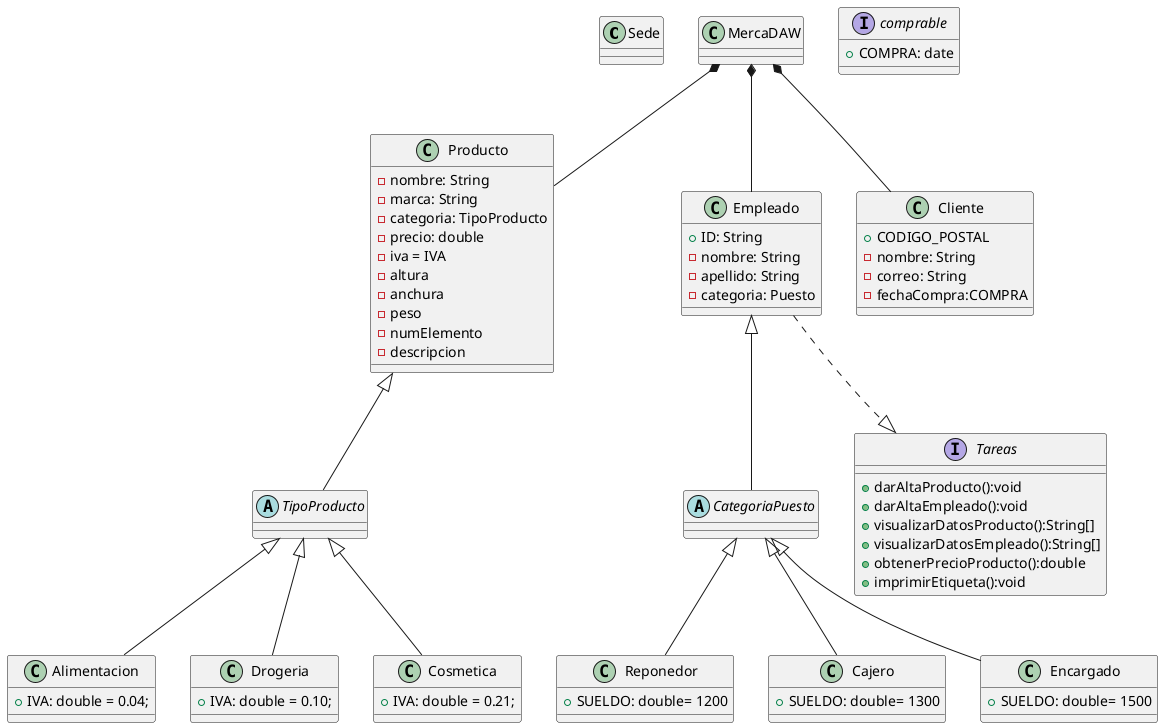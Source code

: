 
@startuml diagrama de clase 

class Sede {}
class MercaDAW{}
class Producto{
   - nombre: String
   - marca: String
   - categoria: TipoProducto
   - precio: double
   - iva = IVA
   - altura
   - anchura 
   - peso
   - numElemento
   - descripcion

}
abstract TipoProducto{
     
}
class Alimentacion{
   + IVA: double = 0.04;
}
class Drogeria{
   + IVA: double = 0.10; 
}
class Cosmetica{
   + IVA: double = 0.21;
}

class Empleado{
   + ID: String
   - nombre: String
   - apellido: String
   - categoria: Puesto
}
abstract CategoriaPuesto{}

class Reponedor{
   + SUELDO: double= 1200
}
class Cajero{
   + SUELDO: double= 1300
}
class Encargado{
   + SUELDO: double= 1500
}

class Cliente{
   + CODIGO_POSTAL
   - nombre: String
   - correo: String
   - fechaCompra:COMPRA
}

interface comprable{
   +COMPRA: date
}

interface Tareas{
   + darAltaProducto():void
   + darAltaEmpleado():void
   + visualizarDatosProducto():String[]
   + visualizarDatosEmpleado():String[]
   + obtenerPrecioProducto():double
   + imprimirEtiqueta():void
}

MercaDAW *-- Producto
MercaDAW *-- Empleado
MercaDAW *-- Cliente

Producto <|-- TipoProducto

TipoProducto <|-- Alimentacion 
TipoProducto <|-- Drogeria
TipoProducto <|-- Cosmetica

Empleado <|-- CategoriaPuesto

CategoriaPuesto <|-- Reponedor
CategoriaPuesto <|-- Cajero
CategoriaPuesto <|-- Encargado

Empleado ..|> Tareas

@enduml